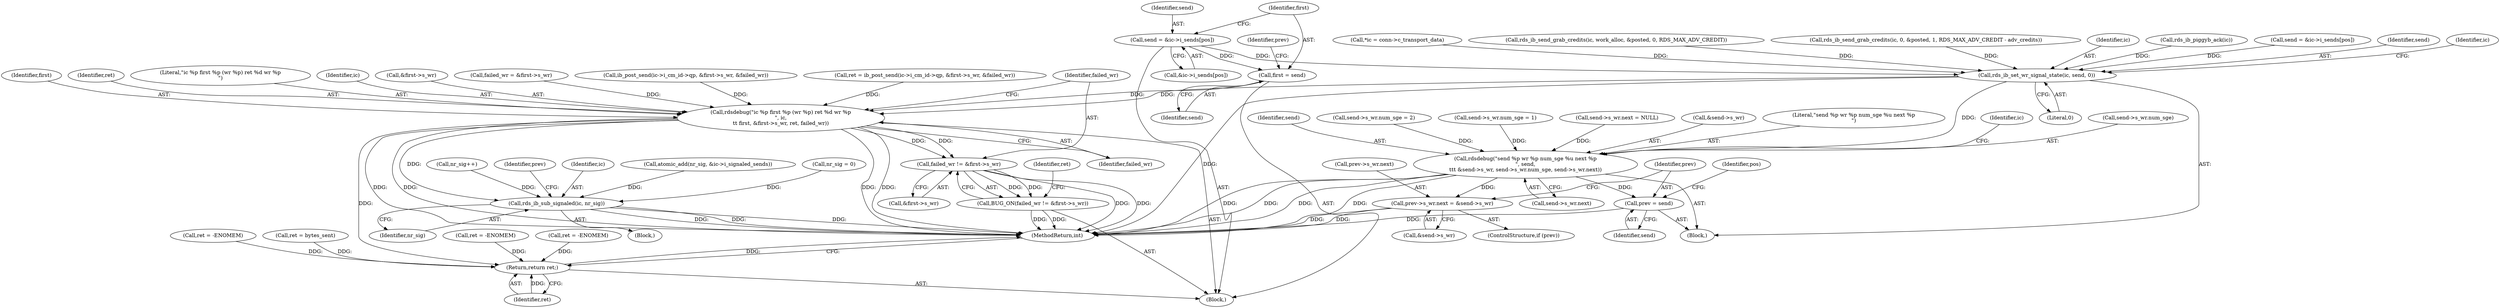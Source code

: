 digraph "0_linux_6094628bfd94323fc1cea05ec2c6affd98c18f7f@array" {
"1000544" [label="(Call,send = &ic->i_sends[pos])"];
"1000552" [label="(Call,first = send)"];
"1000966" [label="(Call,rdsdebug(\"ic %p first %p (wr %p) ret %d wr %p\n\", ic,\n\t\t first, &first->s_wr, ret, failed_wr))"];
"1000977" [label="(Call,failed_wr != &first->s_wr)"];
"1000976" [label="(Call,BUG_ON(failed_wr != &first->s_wr))"];
"1000992" [label="(Call,rds_ib_sub_signaled(ic, nr_sig))"];
"1001024" [label="(Return,return ret;)"];
"1000732" [label="(Call,rds_ib_set_wr_signal_state(ic, send, 0))"];
"1000767" [label="(Call,rdsdebug(\"send %p wr %p num_sge %u next %p\n\", send,\n\t\t\t &send->s_wr, send->s_wr.num_sge, send->s_wr.next))"];
"1000814" [label="(Call,prev->s_wr.next = &send->s_wr)"];
"1000824" [label="(Call,prev = send)"];
"1000556" [label="(Identifier,prev)"];
"1000767" [label="(Call,rdsdebug(\"send %p wr %p num_sge %u next %p\n\", send,\n\t\t\t &send->s_wr, send->s_wr.num_sge, send->s_wr.next))"];
"1000591" [label="(Call,send->s_wr.num_sge = 1)"];
"1000984" [label="(Identifier,ret)"];
"1000994" [label="(Identifier,nr_sig)"];
"1000321" [label="(Call,ret = -ENOMEM)"];
"1000598" [label="(Call,send->s_wr.next = NULL)"];
"1000545" [label="(Identifier,send)"];
"1000779" [label="(Call,send->s_wr.next)"];
"1000814" [label="(Call,prev->s_wr.next = &send->s_wr)"];
"1000733" [label="(Identifier,ic)"];
"1000499" [label="(Call,rds_ib_piggyb_ack(ic))"];
"1000985" [label="(Block,)"];
"1000770" [label="(Call,&send->s_wr)"];
"1000954" [label="(Call,ib_post_send(ic->i_cm_id->qp, &first->s_wr, &failed_wr))"];
"1000384" [label="(Call,ret = -ENOMEM)"];
"1000826" [label="(Identifier,send)"];
"1000768" [label="(Literal,\"send %p wr %p num_sge %u next %p\n\")"];
"1000765" [label="(Call,nr_sig++)"];
"1000969" [label="(Identifier,first)"];
"1000824" [label="(Call,prev = send)"];
"1001025" [label="(Identifier,ret)"];
"1000267" [label="(Call,ret = -ENOMEM)"];
"1000974" [label="(Identifier,ret)"];
"1000997" [label="(Identifier,prev)"];
"1000552" [label="(Call,first = send)"];
"1000787" [label="(Identifier,ic)"];
"1000838" [label="(Call,send = &ic->i_sends[pos])"];
"1000975" [label="(Identifier,failed_wr)"];
"1000774" [label="(Call,send->s_wr.num_sge)"];
"1001026" [label="(MethodReturn,int)"];
"1000769" [label="(Identifier,send)"];
"1000554" [label="(Identifier,send)"];
"1000967" [label="(Literal,\"ic %p first %p (wr %p) ret %d wr %p\n\")"];
"1000993" [label="(Identifier,ic)"];
"1000820" [label="(Call,&send->s_wr)"];
"1000732" [label="(Call,rds_ib_set_wr_signal_state(ic, send, 0))"];
"1000940" [label="(Call,atomic_add(nr_sig, &ic->i_signaled_sends))"];
"1000572" [label="(Block,)"];
"1000976" [label="(Call,BUG_ON(failed_wr != &first->s_wr))"];
"1000968" [label="(Identifier,ic)"];
"1000977" [label="(Call,failed_wr != &first->s_wr)"];
"1000173" [label="(Call,nr_sig = 0)"];
"1000685" [label="(Call,send->s_wr.num_sge = 2)"];
"1000970" [label="(Call,&first->s_wr)"];
"1000735" [label="(Literal,0)"];
"1000946" [label="(Call,failed_wr = &first->s_wr)"];
"1000553" [label="(Identifier,first)"];
"1001024" [label="(Return,return ret;)"];
"1000828" [label="(Identifier,pos)"];
"1000734" [label="(Identifier,send)"];
"1000739" [label="(Identifier,ic)"];
"1000126" [label="(Call,*ic = conn->c_transport_data)"];
"1000279" [label="(Call,rds_ib_send_grab_credits(ic, work_alloc, &posted, 0, RDS_MAX_ADV_CREDIT))"];
"1000812" [label="(ControlStructure,if (prev))"];
"1000513" [label="(Call,rds_ib_send_grab_credits(ic, 0, &posted, 1, RDS_MAX_ADV_CREDIT - adv_credits))"];
"1000978" [label="(Identifier,failed_wr)"];
"1001018" [label="(Call,ret = bytes_sent)"];
"1000546" [label="(Call,&ic->i_sends[pos])"];
"1000825" [label="(Identifier,prev)"];
"1000124" [label="(Block,)"];
"1000952" [label="(Call,ret = ib_post_send(ic->i_cm_id->qp, &first->s_wr, &failed_wr))"];
"1000979" [label="(Call,&first->s_wr)"];
"1000544" [label="(Call,send = &ic->i_sends[pos])"];
"1000966" [label="(Call,rdsdebug(\"ic %p first %p (wr %p) ret %d wr %p\n\", ic,\n\t\t first, &first->s_wr, ret, failed_wr))"];
"1000815" [label="(Call,prev->s_wr.next)"];
"1000992" [label="(Call,rds_ib_sub_signaled(ic, nr_sig))"];
"1000544" -> "1000124"  [label="AST: "];
"1000544" -> "1000546"  [label="CFG: "];
"1000545" -> "1000544"  [label="AST: "];
"1000546" -> "1000544"  [label="AST: "];
"1000553" -> "1000544"  [label="CFG: "];
"1000544" -> "1000552"  [label="DDG: "];
"1000544" -> "1000732"  [label="DDG: "];
"1000552" -> "1000124"  [label="AST: "];
"1000552" -> "1000554"  [label="CFG: "];
"1000553" -> "1000552"  [label="AST: "];
"1000554" -> "1000552"  [label="AST: "];
"1000556" -> "1000552"  [label="CFG: "];
"1000552" -> "1000966"  [label="DDG: "];
"1000966" -> "1000124"  [label="AST: "];
"1000966" -> "1000975"  [label="CFG: "];
"1000967" -> "1000966"  [label="AST: "];
"1000968" -> "1000966"  [label="AST: "];
"1000969" -> "1000966"  [label="AST: "];
"1000970" -> "1000966"  [label="AST: "];
"1000974" -> "1000966"  [label="AST: "];
"1000975" -> "1000966"  [label="AST: "];
"1000978" -> "1000966"  [label="CFG: "];
"1000966" -> "1001026"  [label="DDG: "];
"1000966" -> "1001026"  [label="DDG: "];
"1000966" -> "1001026"  [label="DDG: "];
"1000966" -> "1001026"  [label="DDG: "];
"1000732" -> "1000966"  [label="DDG: "];
"1000954" -> "1000966"  [label="DDG: "];
"1000952" -> "1000966"  [label="DDG: "];
"1000946" -> "1000966"  [label="DDG: "];
"1000966" -> "1000977"  [label="DDG: "];
"1000966" -> "1000977"  [label="DDG: "];
"1000966" -> "1000992"  [label="DDG: "];
"1000966" -> "1001024"  [label="DDG: "];
"1000977" -> "1000976"  [label="AST: "];
"1000977" -> "1000979"  [label="CFG: "];
"1000978" -> "1000977"  [label="AST: "];
"1000979" -> "1000977"  [label="AST: "];
"1000976" -> "1000977"  [label="CFG: "];
"1000977" -> "1001026"  [label="DDG: "];
"1000977" -> "1001026"  [label="DDG: "];
"1000977" -> "1000976"  [label="DDG: "];
"1000977" -> "1000976"  [label="DDG: "];
"1000976" -> "1000124"  [label="AST: "];
"1000984" -> "1000976"  [label="CFG: "];
"1000976" -> "1001026"  [label="DDG: "];
"1000976" -> "1001026"  [label="DDG: "];
"1000992" -> "1000985"  [label="AST: "];
"1000992" -> "1000994"  [label="CFG: "];
"1000993" -> "1000992"  [label="AST: "];
"1000994" -> "1000992"  [label="AST: "];
"1000997" -> "1000992"  [label="CFG: "];
"1000992" -> "1001026"  [label="DDG: "];
"1000992" -> "1001026"  [label="DDG: "];
"1000992" -> "1001026"  [label="DDG: "];
"1000940" -> "1000992"  [label="DDG: "];
"1000765" -> "1000992"  [label="DDG: "];
"1000173" -> "1000992"  [label="DDG: "];
"1001024" -> "1000124"  [label="AST: "];
"1001024" -> "1001025"  [label="CFG: "];
"1001025" -> "1001024"  [label="AST: "];
"1001026" -> "1001024"  [label="CFG: "];
"1001024" -> "1001026"  [label="DDG: "];
"1001025" -> "1001024"  [label="DDG: "];
"1000267" -> "1001024"  [label="DDG: "];
"1001018" -> "1001024"  [label="DDG: "];
"1000321" -> "1001024"  [label="DDG: "];
"1000384" -> "1001024"  [label="DDG: "];
"1000732" -> "1000572"  [label="AST: "];
"1000732" -> "1000735"  [label="CFG: "];
"1000733" -> "1000732"  [label="AST: "];
"1000734" -> "1000732"  [label="AST: "];
"1000735" -> "1000732"  [label="AST: "];
"1000739" -> "1000732"  [label="CFG: "];
"1000732" -> "1001026"  [label="DDG: "];
"1000279" -> "1000732"  [label="DDG: "];
"1000513" -> "1000732"  [label="DDG: "];
"1000499" -> "1000732"  [label="DDG: "];
"1000126" -> "1000732"  [label="DDG: "];
"1000838" -> "1000732"  [label="DDG: "];
"1000732" -> "1000767"  [label="DDG: "];
"1000767" -> "1000572"  [label="AST: "];
"1000767" -> "1000779"  [label="CFG: "];
"1000768" -> "1000767"  [label="AST: "];
"1000769" -> "1000767"  [label="AST: "];
"1000770" -> "1000767"  [label="AST: "];
"1000774" -> "1000767"  [label="AST: "];
"1000779" -> "1000767"  [label="AST: "];
"1000787" -> "1000767"  [label="CFG: "];
"1000767" -> "1001026"  [label="DDG: "];
"1000767" -> "1001026"  [label="DDG: "];
"1000767" -> "1001026"  [label="DDG: "];
"1000767" -> "1001026"  [label="DDG: "];
"1000591" -> "1000767"  [label="DDG: "];
"1000685" -> "1000767"  [label="DDG: "];
"1000598" -> "1000767"  [label="DDG: "];
"1000767" -> "1000814"  [label="DDG: "];
"1000767" -> "1000824"  [label="DDG: "];
"1000814" -> "1000812"  [label="AST: "];
"1000814" -> "1000820"  [label="CFG: "];
"1000815" -> "1000814"  [label="AST: "];
"1000820" -> "1000814"  [label="AST: "];
"1000825" -> "1000814"  [label="CFG: "];
"1000814" -> "1001026"  [label="DDG: "];
"1000814" -> "1001026"  [label="DDG: "];
"1000824" -> "1000572"  [label="AST: "];
"1000824" -> "1000826"  [label="CFG: "];
"1000825" -> "1000824"  [label="AST: "];
"1000826" -> "1000824"  [label="AST: "];
"1000828" -> "1000824"  [label="CFG: "];
"1000824" -> "1001026"  [label="DDG: "];
}

